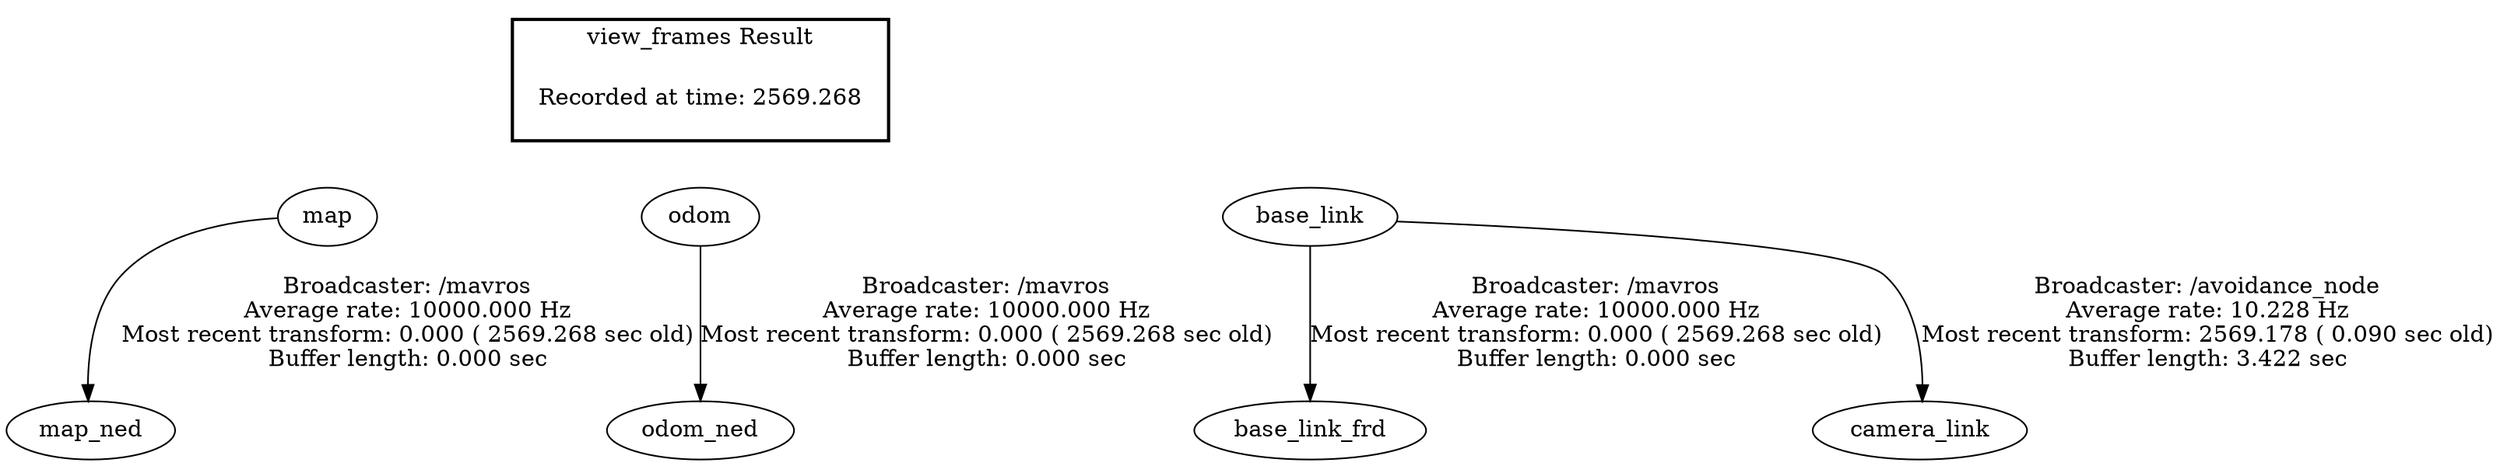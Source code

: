 digraph G {
"map" -> "map_ned"[label="Broadcaster: /mavros\nAverage rate: 10000.000 Hz\nMost recent transform: 0.000 ( 2569.268 sec old)\nBuffer length: 0.000 sec\n"];
"odom" -> "odom_ned"[label="Broadcaster: /mavros\nAverage rate: 10000.000 Hz\nMost recent transform: 0.000 ( 2569.268 sec old)\nBuffer length: 0.000 sec\n"];
"base_link" -> "base_link_frd"[label="Broadcaster: /mavros\nAverage rate: 10000.000 Hz\nMost recent transform: 0.000 ( 2569.268 sec old)\nBuffer length: 0.000 sec\n"];
"base_link" -> "camera_link"[label="Broadcaster: /avoidance_node\nAverage rate: 10.228 Hz\nMost recent transform: 2569.178 ( 0.090 sec old)\nBuffer length: 3.422 sec\n"];
edge [style=invis];
 subgraph cluster_legend { style=bold; color=black; label ="view_frames Result";
"Recorded at time: 2569.268"[ shape=plaintext ] ;
 }->"map";
edge [style=invis];
 subgraph cluster_legend { style=bold; color=black; label ="view_frames Result";
"Recorded at time: 2569.268"[ shape=plaintext ] ;
 }->"odom";
edge [style=invis];
 subgraph cluster_legend { style=bold; color=black; label ="view_frames Result";
"Recorded at time: 2569.268"[ shape=plaintext ] ;
 }->"base_link";
}
